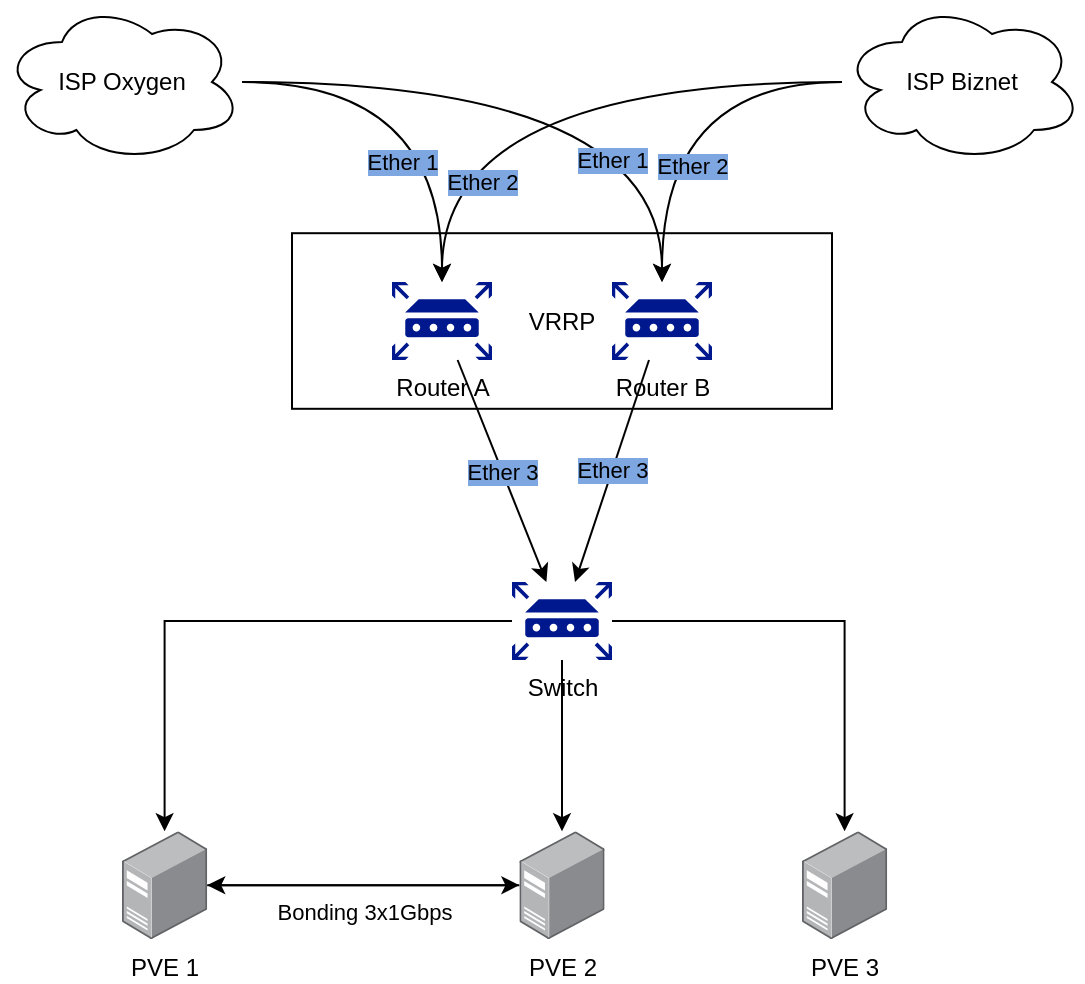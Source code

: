 <mxfile version="24.2.3" type="github" pages="2">
  <diagram name="Page-1" id="BOJ9KKiEwAJLylXzMosl">
    <mxGraphModel dx="1304" dy="683" grid="1" gridSize="10" guides="1" tooltips="1" connect="1" arrows="1" fold="1" page="1" pageScale="1" pageWidth="850" pageHeight="1100" math="0" shadow="0">
      <root>
        <mxCell id="0" />
        <mxCell id="1" parent="0" />
        <mxCell id="_nAM6MPzsScXtvi9Z2kL-7" value="VRRP" style="rounded=0;whiteSpace=wrap;html=1;" parent="1" vertex="1">
          <mxGeometry x="325" y="255.6" width="270" height="87.8" as="geometry" />
        </mxCell>
        <mxCell id="iXWKgMwPZLDoYIevhSrR-10" value="Ether 3" style="rounded=0;orthogonalLoop=1;jettySize=auto;html=1;labelBackgroundColor=#7EA6E0;" parent="1" source="iXWKgMwPZLDoYIevhSrR-1" target="iXWKgMwPZLDoYIevhSrR-6" edge="1">
          <mxGeometry relative="1" as="geometry" />
        </mxCell>
        <mxCell id="iXWKgMwPZLDoYIevhSrR-1" value="Router A" style="sketch=0;aspect=fixed;pointerEvents=1;shadow=0;dashed=0;html=1;strokeColor=none;labelPosition=center;verticalLabelPosition=bottom;verticalAlign=top;align=center;fillColor=#00188D;shape=mxgraph.mscae.enterprise.router" parent="1" vertex="1">
          <mxGeometry x="375" y="280" width="50" height="39" as="geometry" />
        </mxCell>
        <mxCell id="iXWKgMwPZLDoYIevhSrR-8" value="Ether 2" style="edgeStyle=orthogonalEdgeStyle;rounded=0;orthogonalLoop=1;jettySize=auto;html=1;curved=1;labelBackgroundColor=#7EA6E0;" parent="1" source="iXWKgMwPZLDoYIevhSrR-2" target="iXWKgMwPZLDoYIevhSrR-1" edge="1">
          <mxGeometry x="0.667" y="20" relative="1" as="geometry">
            <mxPoint as="offset" />
          </mxGeometry>
        </mxCell>
        <mxCell id="iXWKgMwPZLDoYIevhSrR-2" value="ISP Biznet" style="ellipse;shape=cloud;whiteSpace=wrap;html=1;" parent="1" vertex="1">
          <mxGeometry x="600" y="140" width="120" height="80" as="geometry" />
        </mxCell>
        <mxCell id="iXWKgMwPZLDoYIevhSrR-7" value="Ether 1" style="edgeStyle=orthogonalEdgeStyle;rounded=0;orthogonalLoop=1;jettySize=auto;html=1;curved=1;labelBackgroundColor=#7EA6E0;" parent="1" source="iXWKgMwPZLDoYIevhSrR-3" target="iXWKgMwPZLDoYIevhSrR-1" edge="1">
          <mxGeometry x="0.4" y="-20" relative="1" as="geometry">
            <mxPoint as="offset" />
          </mxGeometry>
        </mxCell>
        <mxCell id="iXWKgMwPZLDoYIevhSrR-3" value="ISP Oxygen" style="ellipse;shape=cloud;whiteSpace=wrap;html=1;" parent="1" vertex="1">
          <mxGeometry x="180" y="140" width="120" height="80" as="geometry" />
        </mxCell>
        <mxCell id="iXWKgMwPZLDoYIevhSrR-22" style="edgeStyle=orthogonalEdgeStyle;rounded=0;orthogonalLoop=1;jettySize=auto;html=1;" parent="1" source="iXWKgMwPZLDoYIevhSrR-6" target="iXWKgMwPZLDoYIevhSrR-16" edge="1">
          <mxGeometry relative="1" as="geometry" />
        </mxCell>
        <mxCell id="iXWKgMwPZLDoYIevhSrR-23" style="edgeStyle=orthogonalEdgeStyle;rounded=0;orthogonalLoop=1;jettySize=auto;html=1;" parent="1" source="iXWKgMwPZLDoYIevhSrR-6" target="iXWKgMwPZLDoYIevhSrR-17" edge="1">
          <mxGeometry relative="1" as="geometry" />
        </mxCell>
        <mxCell id="1NMXxt7HMZeYprnoMtDu-1" style="edgeStyle=orthogonalEdgeStyle;rounded=0;orthogonalLoop=1;jettySize=auto;html=1;" edge="1" parent="1" source="iXWKgMwPZLDoYIevhSrR-6" target="iXWKgMwPZLDoYIevhSrR-18">
          <mxGeometry relative="1" as="geometry" />
        </mxCell>
        <mxCell id="iXWKgMwPZLDoYIevhSrR-6" value="Switch" style="sketch=0;aspect=fixed;pointerEvents=1;shadow=0;dashed=0;html=1;strokeColor=none;labelPosition=center;verticalLabelPosition=bottom;verticalAlign=top;align=center;fillColor=#00188D;shape=mxgraph.mscae.enterprise.router" parent="1" vertex="1">
          <mxGeometry x="435" y="430" width="50" height="39" as="geometry" />
        </mxCell>
        <mxCell id="iXWKgMwPZLDoYIevhSrR-25" style="edgeStyle=orthogonalEdgeStyle;rounded=0;orthogonalLoop=1;jettySize=auto;html=1;" parent="1" source="iXWKgMwPZLDoYIevhSrR-16" target="iXWKgMwPZLDoYIevhSrR-17" edge="1">
          <mxGeometry relative="1" as="geometry" />
        </mxCell>
        <mxCell id="iXWKgMwPZLDoYIevhSrR-16" value="PVE 1" style="image;points=[];aspect=fixed;html=1;align=center;shadow=0;dashed=0;image=img/lib/allied_telesis/computer_and_terminals/Server_Desktop.svg;" parent="1" vertex="1">
          <mxGeometry x="240" y="554.6" width="42.6" height="54" as="geometry" />
        </mxCell>
        <mxCell id="iXWKgMwPZLDoYIevhSrR-26" value="&lt;div&gt;Bonding 3x1Gbps&lt;br&gt;&lt;/div&gt;" style="edgeStyle=orthogonalEdgeStyle;rounded=0;orthogonalLoop=1;jettySize=auto;html=1;verticalAlign=top;" parent="1" source="iXWKgMwPZLDoYIevhSrR-17" target="iXWKgMwPZLDoYIevhSrR-16" edge="1">
          <mxGeometry relative="1" as="geometry" />
        </mxCell>
        <mxCell id="iXWKgMwPZLDoYIevhSrR-17" value="PVE 2" style="image;points=[];aspect=fixed;html=1;align=center;shadow=0;dashed=0;image=img/lib/allied_telesis/computer_and_terminals/Server_Desktop.svg;" parent="1" vertex="1">
          <mxGeometry x="438.7" y="554.6" width="42.6" height="54" as="geometry" />
        </mxCell>
        <mxCell id="iXWKgMwPZLDoYIevhSrR-18" value="PVE 3" style="image;points=[];aspect=fixed;html=1;align=center;shadow=0;dashed=0;image=img/lib/allied_telesis/computer_and_terminals/Server_Desktop.svg;" parent="1" vertex="1">
          <mxGeometry x="580" y="554.6" width="42.6" height="54" as="geometry" />
        </mxCell>
        <mxCell id="_nAM6MPzsScXtvi9Z2kL-2" value="Router B" style="sketch=0;aspect=fixed;pointerEvents=1;shadow=0;dashed=0;html=1;strokeColor=none;labelPosition=center;verticalLabelPosition=bottom;verticalAlign=top;align=center;fillColor=#00188D;shape=mxgraph.mscae.enterprise.router" parent="1" vertex="1">
          <mxGeometry x="485" y="280" width="50" height="39" as="geometry" />
        </mxCell>
        <mxCell id="_nAM6MPzsScXtvi9Z2kL-3" value="Ether 1" style="edgeStyle=orthogonalEdgeStyle;rounded=0;orthogonalLoop=1;jettySize=auto;html=1;curved=1;labelBackgroundColor=#7EA6E0;" parent="1" source="iXWKgMwPZLDoYIevhSrR-3" target="_nAM6MPzsScXtvi9Z2kL-2" edge="1">
          <mxGeometry x="0.607" y="-25" relative="1" as="geometry">
            <mxPoint as="offset" />
            <mxPoint x="352.8" y="140" as="sourcePoint" />
            <mxPoint x="452.8" y="240" as="targetPoint" />
          </mxGeometry>
        </mxCell>
        <mxCell id="_nAM6MPzsScXtvi9Z2kL-4" value="Ether 2" style="edgeStyle=orthogonalEdgeStyle;rounded=0;orthogonalLoop=1;jettySize=auto;html=1;curved=1;labelBackgroundColor=#7EA6E0;" parent="1" source="iXWKgMwPZLDoYIevhSrR-2" target="_nAM6MPzsScXtvi9Z2kL-2" edge="1">
          <mxGeometry x="0.385" y="15" relative="1" as="geometry">
            <mxPoint as="offset" />
            <mxPoint x="610" y="190" as="sourcePoint" />
            <mxPoint x="410" y="290" as="targetPoint" />
          </mxGeometry>
        </mxCell>
        <mxCell id="_nAM6MPzsScXtvi9Z2kL-6" value="&lt;div&gt;Ether 3&lt;/div&gt;" style="rounded=0;orthogonalLoop=1;jettySize=auto;html=1;labelBackgroundColor=#7EA6E0;" parent="1" source="_nAM6MPzsScXtvi9Z2kL-2" target="iXWKgMwPZLDoYIevhSrR-6" edge="1">
          <mxGeometry relative="1" as="geometry">
            <mxPoint x="570" y="319" as="sourcePoint" />
            <mxPoint x="614" y="430" as="targetPoint" />
          </mxGeometry>
        </mxCell>
      </root>
    </mxGraphModel>
  </diagram>
  <diagram name="Copy of Page-1" id="NKq9a701ymbmyXuD084I">
    <mxGraphModel dx="1434" dy="753" grid="1" gridSize="10" guides="1" tooltips="1" connect="1" arrows="1" fold="1" page="1" pageScale="1" pageWidth="850" pageHeight="1100" math="0" shadow="0">
      <root>
        <mxCell id="iQHQEOYB8W4tCBb-AI4e-0" />
        <mxCell id="iQHQEOYB8W4tCBb-AI4e-1" parent="iQHQEOYB8W4tCBb-AI4e-0" />
        <mxCell id="iQHQEOYB8W4tCBb-AI4e-2" value="VRRP" style="rounded=0;whiteSpace=wrap;html=1;" vertex="1" parent="iQHQEOYB8W4tCBb-AI4e-1">
          <mxGeometry x="325" y="255.6" width="270" height="87.8" as="geometry" />
        </mxCell>
        <mxCell id="opj8K76f8Z_oPpNVe1PA-7" style="rounded=0;orthogonalLoop=1;jettySize=auto;html=1;" edge="1" parent="iQHQEOYB8W4tCBb-AI4e-1" source="iQHQEOYB8W4tCBb-AI4e-4" target="opj8K76f8Z_oPpNVe1PA-4">
          <mxGeometry relative="1" as="geometry" />
        </mxCell>
        <mxCell id="opj8K76f8Z_oPpNVe1PA-10" style="rounded=0;orthogonalLoop=1;jettySize=auto;html=1;" edge="1" parent="iQHQEOYB8W4tCBb-AI4e-1" source="iQHQEOYB8W4tCBb-AI4e-4" target="opj8K76f8Z_oPpNVe1PA-9">
          <mxGeometry relative="1" as="geometry" />
        </mxCell>
        <mxCell id="iQHQEOYB8W4tCBb-AI4e-4" value="Router A" style="sketch=0;aspect=fixed;pointerEvents=1;shadow=0;dashed=0;html=1;strokeColor=none;labelPosition=center;verticalLabelPosition=bottom;verticalAlign=top;align=center;fillColor=#00188D;shape=mxgraph.mscae.enterprise.router" vertex="1" parent="iQHQEOYB8W4tCBb-AI4e-1">
          <mxGeometry x="375" y="280" width="50" height="39" as="geometry" />
        </mxCell>
        <mxCell id="iQHQEOYB8W4tCBb-AI4e-5" value="Ether 2" style="edgeStyle=orthogonalEdgeStyle;rounded=0;orthogonalLoop=1;jettySize=auto;html=1;curved=1;labelBackgroundColor=#7EA6E0;" edge="1" parent="iQHQEOYB8W4tCBb-AI4e-1" source="iQHQEOYB8W4tCBb-AI4e-6" target="iQHQEOYB8W4tCBb-AI4e-4">
          <mxGeometry x="0.667" y="20" relative="1" as="geometry">
            <mxPoint as="offset" />
          </mxGeometry>
        </mxCell>
        <mxCell id="iQHQEOYB8W4tCBb-AI4e-6" value="ISP Biznet" style="ellipse;shape=cloud;whiteSpace=wrap;html=1;" vertex="1" parent="iQHQEOYB8W4tCBb-AI4e-1">
          <mxGeometry x="600" y="140" width="120" height="80" as="geometry" />
        </mxCell>
        <mxCell id="iQHQEOYB8W4tCBb-AI4e-7" value="Ether 1" style="edgeStyle=orthogonalEdgeStyle;rounded=0;orthogonalLoop=1;jettySize=auto;html=1;curved=1;labelBackgroundColor=#7EA6E0;" edge="1" parent="iQHQEOYB8W4tCBb-AI4e-1" source="iQHQEOYB8W4tCBb-AI4e-8" target="iQHQEOYB8W4tCBb-AI4e-4">
          <mxGeometry x="0.4" y="-20" relative="1" as="geometry">
            <mxPoint as="offset" />
          </mxGeometry>
        </mxCell>
        <mxCell id="iQHQEOYB8W4tCBb-AI4e-8" value="ISP Oxygen" style="ellipse;shape=cloud;whiteSpace=wrap;html=1;" vertex="1" parent="iQHQEOYB8W4tCBb-AI4e-1">
          <mxGeometry x="180" y="140" width="120" height="80" as="geometry" />
        </mxCell>
        <mxCell id="iQHQEOYB8W4tCBb-AI4e-13" style="edgeStyle=orthogonalEdgeStyle;rounded=0;orthogonalLoop=1;jettySize=auto;html=1;" edge="1" parent="iQHQEOYB8W4tCBb-AI4e-1" source="iQHQEOYB8W4tCBb-AI4e-14" target="iQHQEOYB8W4tCBb-AI4e-16">
          <mxGeometry relative="1" as="geometry" />
        </mxCell>
        <mxCell id="iQHQEOYB8W4tCBb-AI4e-14" value="PVE 1" style="image;points=[];aspect=fixed;html=1;align=center;shadow=0;dashed=0;image=img/lib/allied_telesis/computer_and_terminals/Server_Desktop.svg;" vertex="1" parent="iQHQEOYB8W4tCBb-AI4e-1">
          <mxGeometry x="325" y="554.6" width="42.6" height="54" as="geometry" />
        </mxCell>
        <mxCell id="iQHQEOYB8W4tCBb-AI4e-15" value="&lt;div&gt;Bonding 2x1Gbps&lt;br&gt;&lt;/div&gt;" style="edgeStyle=orthogonalEdgeStyle;rounded=0;orthogonalLoop=1;jettySize=auto;html=1;verticalAlign=top;" edge="1" parent="iQHQEOYB8W4tCBb-AI4e-1" source="iQHQEOYB8W4tCBb-AI4e-16" target="iQHQEOYB8W4tCBb-AI4e-14">
          <mxGeometry relative="1" as="geometry" />
        </mxCell>
        <mxCell id="iQHQEOYB8W4tCBb-AI4e-16" value="PVE 2" style="image;points=[];aspect=fixed;html=1;align=center;shadow=0;dashed=0;image=img/lib/allied_telesis/computer_and_terminals/Server_Desktop.svg;" vertex="1" parent="iQHQEOYB8W4tCBb-AI4e-1">
          <mxGeometry x="552.4" y="554.6" width="42.6" height="54" as="geometry" />
        </mxCell>
        <mxCell id="opj8K76f8Z_oPpNVe1PA-8" style="rounded=0;orthogonalLoop=1;jettySize=auto;html=1;" edge="1" parent="iQHQEOYB8W4tCBb-AI4e-1" source="iQHQEOYB8W4tCBb-AI4e-18" target="opj8K76f8Z_oPpNVe1PA-4">
          <mxGeometry relative="1" as="geometry" />
        </mxCell>
        <mxCell id="opj8K76f8Z_oPpNVe1PA-12" style="rounded=0;orthogonalLoop=1;jettySize=auto;html=1;" edge="1" parent="iQHQEOYB8W4tCBb-AI4e-1" source="iQHQEOYB8W4tCBb-AI4e-18" target="opj8K76f8Z_oPpNVe1PA-9">
          <mxGeometry relative="1" as="geometry" />
        </mxCell>
        <mxCell id="iQHQEOYB8W4tCBb-AI4e-18" value="Router B" style="sketch=0;aspect=fixed;pointerEvents=1;shadow=0;dashed=0;html=1;strokeColor=none;labelPosition=center;verticalLabelPosition=bottom;verticalAlign=top;align=center;fillColor=#00188D;shape=mxgraph.mscae.enterprise.router" vertex="1" parent="iQHQEOYB8W4tCBb-AI4e-1">
          <mxGeometry x="485" y="280" width="50" height="39" as="geometry" />
        </mxCell>
        <mxCell id="iQHQEOYB8W4tCBb-AI4e-19" value="Ether 1" style="edgeStyle=orthogonalEdgeStyle;rounded=0;orthogonalLoop=1;jettySize=auto;html=1;curved=1;labelBackgroundColor=#7EA6E0;" edge="1" parent="iQHQEOYB8W4tCBb-AI4e-1" source="iQHQEOYB8W4tCBb-AI4e-8" target="iQHQEOYB8W4tCBb-AI4e-18">
          <mxGeometry x="0.607" y="-25" relative="1" as="geometry">
            <mxPoint as="offset" />
            <mxPoint x="352.8" y="140" as="sourcePoint" />
            <mxPoint x="452.8" y="240" as="targetPoint" />
          </mxGeometry>
        </mxCell>
        <mxCell id="iQHQEOYB8W4tCBb-AI4e-20" value="Ether 2" style="edgeStyle=orthogonalEdgeStyle;rounded=0;orthogonalLoop=1;jettySize=auto;html=1;curved=1;labelBackgroundColor=#7EA6E0;" edge="1" parent="iQHQEOYB8W4tCBb-AI4e-1" source="iQHQEOYB8W4tCBb-AI4e-6" target="iQHQEOYB8W4tCBb-AI4e-18">
          <mxGeometry x="0.385" y="15" relative="1" as="geometry">
            <mxPoint as="offset" />
            <mxPoint x="610" y="190" as="sourcePoint" />
            <mxPoint x="410" y="290" as="targetPoint" />
          </mxGeometry>
        </mxCell>
        <mxCell id="opj8K76f8Z_oPpNVe1PA-13" style="rounded=0;orthogonalLoop=1;jettySize=auto;html=1;" edge="1" parent="iQHQEOYB8W4tCBb-AI4e-1" source="opj8K76f8Z_oPpNVe1PA-4" target="iQHQEOYB8W4tCBb-AI4e-14">
          <mxGeometry relative="1" as="geometry" />
        </mxCell>
        <mxCell id="opj8K76f8Z_oPpNVe1PA-16" style="rounded=0;orthogonalLoop=1;jettySize=auto;html=1;" edge="1" parent="iQHQEOYB8W4tCBb-AI4e-1" source="opj8K76f8Z_oPpNVe1PA-4" target="iQHQEOYB8W4tCBb-AI4e-16">
          <mxGeometry relative="1" as="geometry" />
        </mxCell>
        <mxCell id="opj8K76f8Z_oPpNVe1PA-18" style="rounded=0;orthogonalLoop=1;jettySize=auto;html=1;" edge="1" parent="iQHQEOYB8W4tCBb-AI4e-1" source="opj8K76f8Z_oPpNVe1PA-4" target="opj8K76f8Z_oPpNVe1PA-17">
          <mxGeometry relative="1" as="geometry" />
        </mxCell>
        <mxCell id="opj8K76f8Z_oPpNVe1PA-4" value="Switch 1" style="sketch=0;aspect=fixed;pointerEvents=1;shadow=0;dashed=0;html=1;strokeColor=none;labelPosition=center;verticalLabelPosition=bottom;verticalAlign=top;align=center;fillColor=#00188D;shape=mxgraph.mscae.enterprise.router" vertex="1" parent="iQHQEOYB8W4tCBb-AI4e-1">
          <mxGeometry x="290" y="420" width="50" height="39" as="geometry" />
        </mxCell>
        <mxCell id="opj8K76f8Z_oPpNVe1PA-14" style="rounded=0;orthogonalLoop=1;jettySize=auto;html=1;" edge="1" parent="iQHQEOYB8W4tCBb-AI4e-1" source="opj8K76f8Z_oPpNVe1PA-9" target="iQHQEOYB8W4tCBb-AI4e-14">
          <mxGeometry relative="1" as="geometry" />
        </mxCell>
        <mxCell id="opj8K76f8Z_oPpNVe1PA-15" style="rounded=0;orthogonalLoop=1;jettySize=auto;html=1;" edge="1" parent="iQHQEOYB8W4tCBb-AI4e-1" source="opj8K76f8Z_oPpNVe1PA-9" target="iQHQEOYB8W4tCBb-AI4e-16">
          <mxGeometry relative="1" as="geometry" />
        </mxCell>
        <mxCell id="opj8K76f8Z_oPpNVe1PA-19" style="edgeStyle=orthogonalEdgeStyle;rounded=0;orthogonalLoop=1;jettySize=auto;html=1;" edge="1" parent="iQHQEOYB8W4tCBb-AI4e-1" source="opj8K76f8Z_oPpNVe1PA-9" target="opj8K76f8Z_oPpNVe1PA-17">
          <mxGeometry relative="1" as="geometry" />
        </mxCell>
        <mxCell id="opj8K76f8Z_oPpNVe1PA-9" value="Switch 2" style="sketch=0;aspect=fixed;pointerEvents=1;shadow=0;dashed=0;html=1;strokeColor=none;labelPosition=center;verticalLabelPosition=bottom;verticalAlign=top;align=center;fillColor=#00188D;shape=mxgraph.mscae.enterprise.router" vertex="1" parent="iQHQEOYB8W4tCBb-AI4e-1">
          <mxGeometry x="560" y="420" width="50" height="39" as="geometry" />
        </mxCell>
        <mxCell id="opj8K76f8Z_oPpNVe1PA-17" value="&lt;div&gt;PVE 3&lt;/div&gt;" style="image;points=[];aspect=fixed;html=1;align=center;shadow=0;dashed=0;image=img/lib/allied_telesis/computer_and_terminals/Server_Desktop.svg;" vertex="1" parent="iQHQEOYB8W4tCBb-AI4e-1">
          <mxGeometry x="438.7" y="412.5" width="42.6" height="54" as="geometry" />
        </mxCell>
      </root>
    </mxGraphModel>
  </diagram>
</mxfile>
